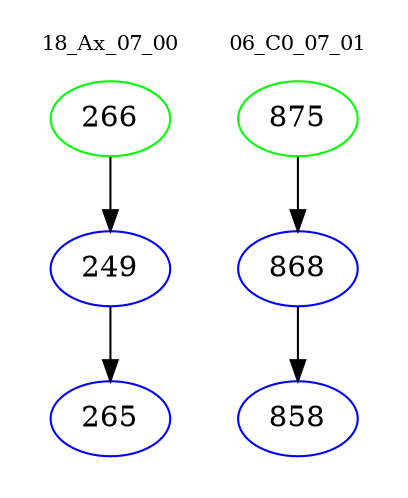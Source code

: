 digraph{
subgraph cluster_0 {
color = white
label = "18_Ax_07_00";
fontsize=10;
T0_266 [label="266", color="green"]
T0_266 -> T0_249 [color="black"]
T0_249 [label="249", color="blue"]
T0_249 -> T0_265 [color="black"]
T0_265 [label="265", color="blue"]
}
subgraph cluster_1 {
color = white
label = "06_C0_07_01";
fontsize=10;
T1_875 [label="875", color="green"]
T1_875 -> T1_868 [color="black"]
T1_868 [label="868", color="blue"]
T1_868 -> T1_858 [color="black"]
T1_858 [label="858", color="blue"]
}
}
